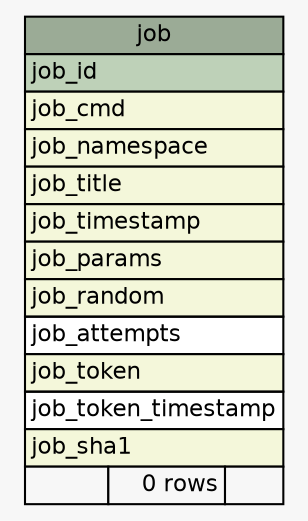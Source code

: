 // dot 2.38.0 on Linux 3.14.35-28.38.amzn1.x86_64
// SchemaSpy rev Unknown
digraph "job" {
  graph [
    rankdir="RL"
    bgcolor="#f7f7f7"
    nodesep="0.18"
    ranksep="0.46"
    fontname="Helvetica"
    fontsize="11"
  ];
  node [
    fontname="Helvetica"
    fontsize="11"
    shape="plaintext"
  ];
  edge [
    arrowsize="0.8"
  ];
  "job" [
    label=<
    <TABLE BORDER="0" CELLBORDER="1" CELLSPACING="0" BGCOLOR="#ffffff">
      <TR><TD COLSPAN="3" BGCOLOR="#9bab96" ALIGN="CENTER">job</TD></TR>
      <TR><TD PORT="job_id" COLSPAN="3" BGCOLOR="#bed1b8" ALIGN="LEFT">job_id</TD></TR>
      <TR><TD PORT="job_cmd" COLSPAN="3" BGCOLOR="#f4f7da" ALIGN="LEFT">job_cmd</TD></TR>
      <TR><TD PORT="job_namespace" COLSPAN="3" BGCOLOR="#f4f7da" ALIGN="LEFT">job_namespace</TD></TR>
      <TR><TD PORT="job_title" COLSPAN="3" BGCOLOR="#f4f7da" ALIGN="LEFT">job_title</TD></TR>
      <TR><TD PORT="job_timestamp" COLSPAN="3" BGCOLOR="#f4f7da" ALIGN="LEFT">job_timestamp</TD></TR>
      <TR><TD PORT="job_params" COLSPAN="3" BGCOLOR="#f4f7da" ALIGN="LEFT">job_params</TD></TR>
      <TR><TD PORT="job_random" COLSPAN="3" BGCOLOR="#f4f7da" ALIGN="LEFT">job_random</TD></TR>
      <TR><TD PORT="job_attempts" COLSPAN="3" ALIGN="LEFT">job_attempts</TD></TR>
      <TR><TD PORT="job_token" COLSPAN="3" BGCOLOR="#f4f7da" ALIGN="LEFT">job_token</TD></TR>
      <TR><TD PORT="job_token_timestamp" COLSPAN="3" ALIGN="LEFT">job_token_timestamp</TD></TR>
      <TR><TD PORT="job_sha1" COLSPAN="3" BGCOLOR="#f4f7da" ALIGN="LEFT">job_sha1</TD></TR>
      <TR><TD ALIGN="LEFT" BGCOLOR="#f7f7f7">  </TD><TD ALIGN="RIGHT" BGCOLOR="#f7f7f7">0 rows</TD><TD ALIGN="RIGHT" BGCOLOR="#f7f7f7">  </TD></TR>
    </TABLE>>
    URL="tables/job.html"
    tooltip="job"
  ];
}

